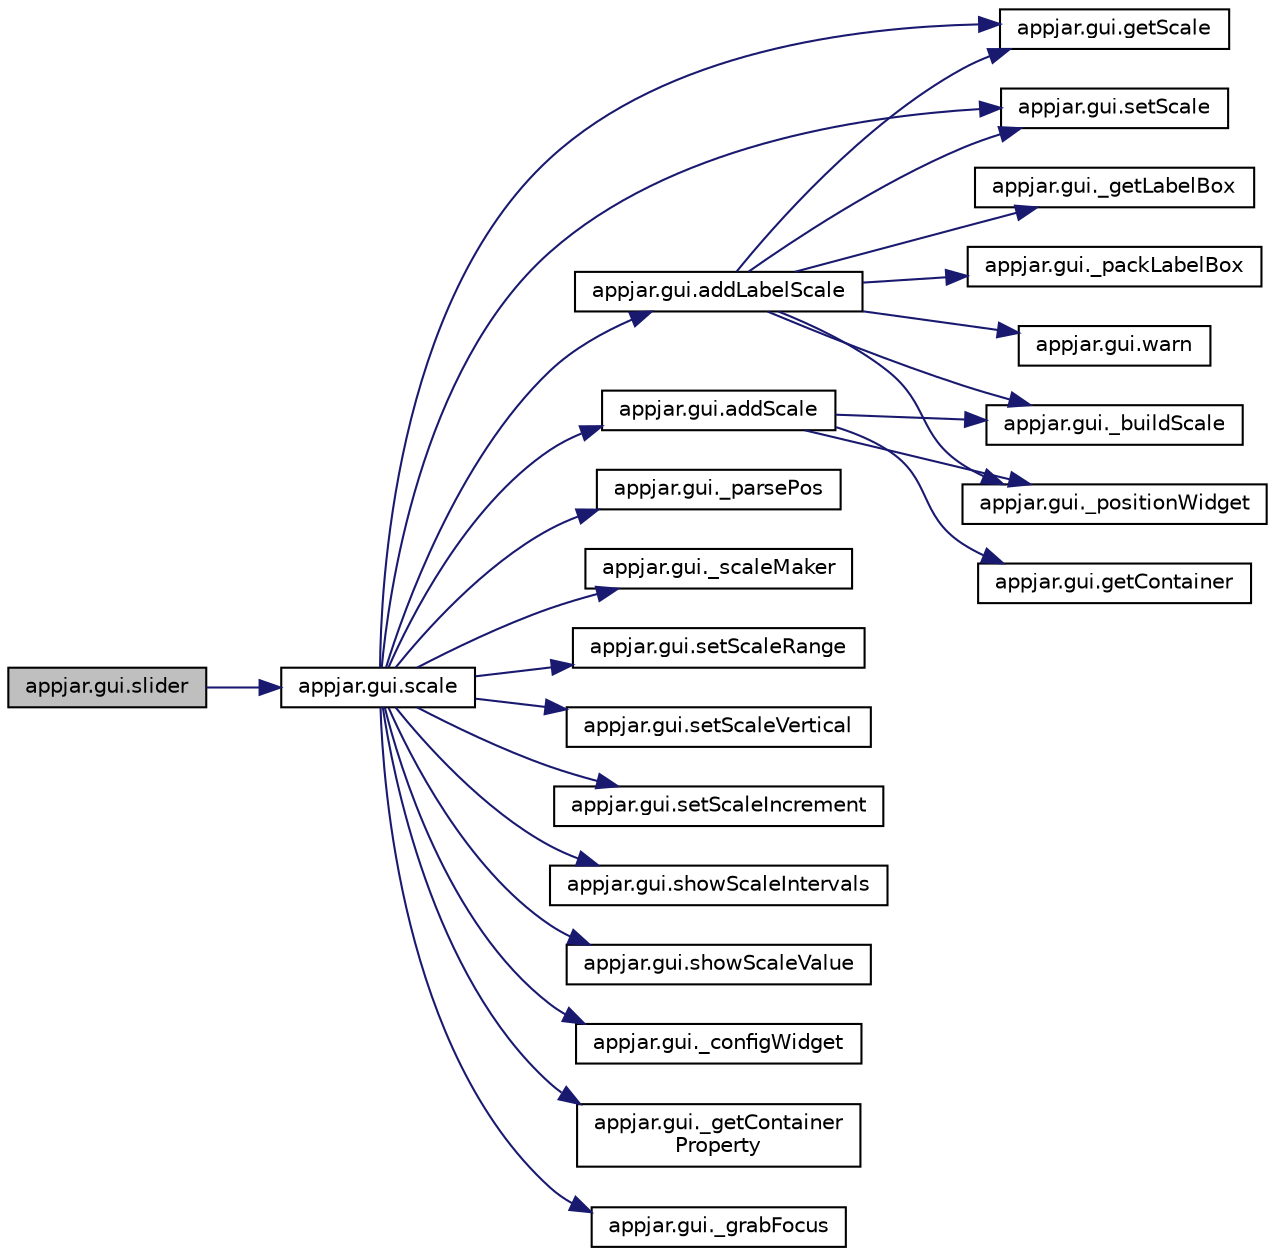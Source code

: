 digraph "appjar.gui.slider"
{
  edge [fontname="Helvetica",fontsize="10",labelfontname="Helvetica",labelfontsize="10"];
  node [fontname="Helvetica",fontsize="10",shape=record];
  rankdir="LR";
  Node1968 [label="appjar.gui.slider",height=0.2,width=0.4,color="black", fillcolor="grey75", style="filled", fontcolor="black"];
  Node1968 -> Node1969 [color="midnightblue",fontsize="10",style="solid",fontname="Helvetica"];
  Node1969 [label="appjar.gui.scale",height=0.2,width=0.4,color="black", fillcolor="white", style="filled",URL="$classappjar_1_1gui.html#ab35721225a586baa2f80286c640e660e"];
  Node1969 -> Node1970 [color="midnightblue",fontsize="10",style="solid",fontname="Helvetica"];
  Node1970 [label="appjar.gui.getScale",height=0.2,width=0.4,color="black", fillcolor="white", style="filled",URL="$classappjar_1_1gui.html#ac593d1a4e8f82b11580a9363a1e71d04"];
  Node1969 -> Node1971 [color="midnightblue",fontsize="10",style="solid",fontname="Helvetica"];
  Node1971 [label="appjar.gui._parsePos",height=0.2,width=0.4,color="black", fillcolor="white", style="filled",URL="$classappjar_1_1gui.html#a8174359ccd50269f6c9f63f00cbb9d7e",tooltip="FUNCTIONS for labels. "];
  Node1969 -> Node1972 [color="midnightblue",fontsize="10",style="solid",fontname="Helvetica"];
  Node1972 [label="appjar.gui._scaleMaker",height=0.2,width=0.4,color="black", fillcolor="white", style="filled",URL="$classappjar_1_1gui.html#a4473a73e019c1f35eb49d374da01852b"];
  Node1969 -> Node1973 [color="midnightblue",fontsize="10",style="solid",fontname="Helvetica"];
  Node1973 [label="appjar.gui.setScaleRange",height=0.2,width=0.4,color="black", fillcolor="white", style="filled",URL="$classappjar_1_1gui.html#afe51dbe9c183ad506736059281a112eb"];
  Node1969 -> Node1974 [color="midnightblue",fontsize="10",style="solid",fontname="Helvetica"];
  Node1974 [label="appjar.gui.setScaleVertical",height=0.2,width=0.4,color="black", fillcolor="white", style="filled",URL="$classappjar_1_1gui.html#a58a23ef0683ccc82d1da4c24ac41a15f"];
  Node1969 -> Node1975 [color="midnightblue",fontsize="10",style="solid",fontname="Helvetica"];
  Node1975 [label="appjar.gui.setScaleIncrement",height=0.2,width=0.4,color="black", fillcolor="white", style="filled",URL="$classappjar_1_1gui.html#afd2fea18d95f3cff1c40e6664b1069bd"];
  Node1969 -> Node1976 [color="midnightblue",fontsize="10",style="solid",fontname="Helvetica"];
  Node1976 [label="appjar.gui.showScaleIntervals",height=0.2,width=0.4,color="black", fillcolor="white", style="filled",URL="$classappjar_1_1gui.html#ab0799467a66c3420c35f3e87431a337e"];
  Node1969 -> Node1977 [color="midnightblue",fontsize="10",style="solid",fontname="Helvetica"];
  Node1977 [label="appjar.gui.showScaleValue",height=0.2,width=0.4,color="black", fillcolor="white", style="filled",URL="$classappjar_1_1gui.html#aeedb55449d9409a2ea6f5d3107b8362f"];
  Node1969 -> Node1978 [color="midnightblue",fontsize="10",style="solid",fontname="Helvetica"];
  Node1978 [label="appjar.gui.setScale",height=0.2,width=0.4,color="black", fillcolor="white", style="filled",URL="$classappjar_1_1gui.html#a3b05367a1a35213846f8734a386323a6"];
  Node1969 -> Node1979 [color="midnightblue",fontsize="10",style="solid",fontname="Helvetica"];
  Node1979 [label="appjar.gui._configWidget",height=0.2,width=0.4,color="black", fillcolor="white", style="filled",URL="$classappjar_1_1gui.html#ac54e9af2a9e7a18f87f0ffafbd156353"];
  Node1969 -> Node1980 [color="midnightblue",fontsize="10",style="solid",fontname="Helvetica"];
  Node1980 [label="appjar.gui._getContainer\lProperty",height=0.2,width=0.4,color="black", fillcolor="white", style="filled",URL="$classappjar_1_1gui.html#aa5d65e2282cfbe0a4b963b369e7d4e51"];
  Node1969 -> Node1981 [color="midnightblue",fontsize="10",style="solid",fontname="Helvetica"];
  Node1981 [label="appjar.gui._grabFocus",height=0.2,width=0.4,color="black", fillcolor="white", style="filled",URL="$classappjar_1_1gui.html#a955fd18aaabc99392cfdbf7809a862de"];
  Node1969 -> Node1982 [color="midnightblue",fontsize="10",style="solid",fontname="Helvetica"];
  Node1982 [label="appjar.gui.addLabelScale",height=0.2,width=0.4,color="black", fillcolor="white", style="filled",URL="$classappjar_1_1gui.html#a7c14eb8e24cb016be967441d45e8c4bc"];
  Node1982 -> Node1983 [color="midnightblue",fontsize="10",style="solid",fontname="Helvetica"];
  Node1983 [label="appjar.gui._getLabelBox",height=0.2,width=0.4,color="black", fillcolor="white", style="filled",URL="$classappjar_1_1gui.html#a51c5eb87c3f9da1969b45f5831a62f16",tooltip="LabelBox Functions. "];
  Node1982 -> Node1984 [color="midnightblue",fontsize="10",style="solid",fontname="Helvetica"];
  Node1984 [label="appjar.gui._buildScale",height=0.2,width=0.4,color="black", fillcolor="white", style="filled",URL="$classappjar_1_1gui.html#ae23f430feb574d4dfd2df504fbf70e1e"];
  Node1982 -> Node1985 [color="midnightblue",fontsize="10",style="solid",fontname="Helvetica"];
  Node1985 [label="appjar.gui._packLabelBox",height=0.2,width=0.4,color="black", fillcolor="white", style="filled",URL="$classappjar_1_1gui.html#ad73cb453be128eb9e03b05ba5dff1480"];
  Node1982 -> Node1986 [color="midnightblue",fontsize="10",style="solid",fontname="Helvetica"];
  Node1986 [label="appjar.gui._positionWidget",height=0.2,width=0.4,color="black", fillcolor="white", style="filled",URL="$classappjar_1_1gui.html#a073b1298767aeb92dd77b77cb6000e8c"];
  Node1982 -> Node1970 [color="midnightblue",fontsize="10",style="solid",fontname="Helvetica"];
  Node1982 -> Node1978 [color="midnightblue",fontsize="10",style="solid",fontname="Helvetica"];
  Node1982 -> Node1987 [color="midnightblue",fontsize="10",style="solid",fontname="Helvetica"];
  Node1987 [label="appjar.gui.warn",height=0.2,width=0.4,color="black", fillcolor="white", style="filled",URL="$classappjar_1_1gui.html#a3ab0139430263b1913b4078cf34e7098"];
  Node1969 -> Node1988 [color="midnightblue",fontsize="10",style="solid",fontname="Helvetica"];
  Node1988 [label="appjar.gui.addScale",height=0.2,width=0.4,color="black", fillcolor="white", style="filled",URL="$classappjar_1_1gui.html#a7344e7c1defc95790756b23b9ad9b7bb"];
  Node1988 -> Node1984 [color="midnightblue",fontsize="10",style="solid",fontname="Helvetica"];
  Node1988 -> Node1989 [color="midnightblue",fontsize="10",style="solid",fontname="Helvetica"];
  Node1989 [label="appjar.gui.getContainer",height=0.2,width=0.4,color="black", fillcolor="white", style="filled",URL="$classappjar_1_1gui.html#a2e8ea27bae5f6758257be218c8279b56"];
  Node1988 -> Node1986 [color="midnightblue",fontsize="10",style="solid",fontname="Helvetica"];
}
